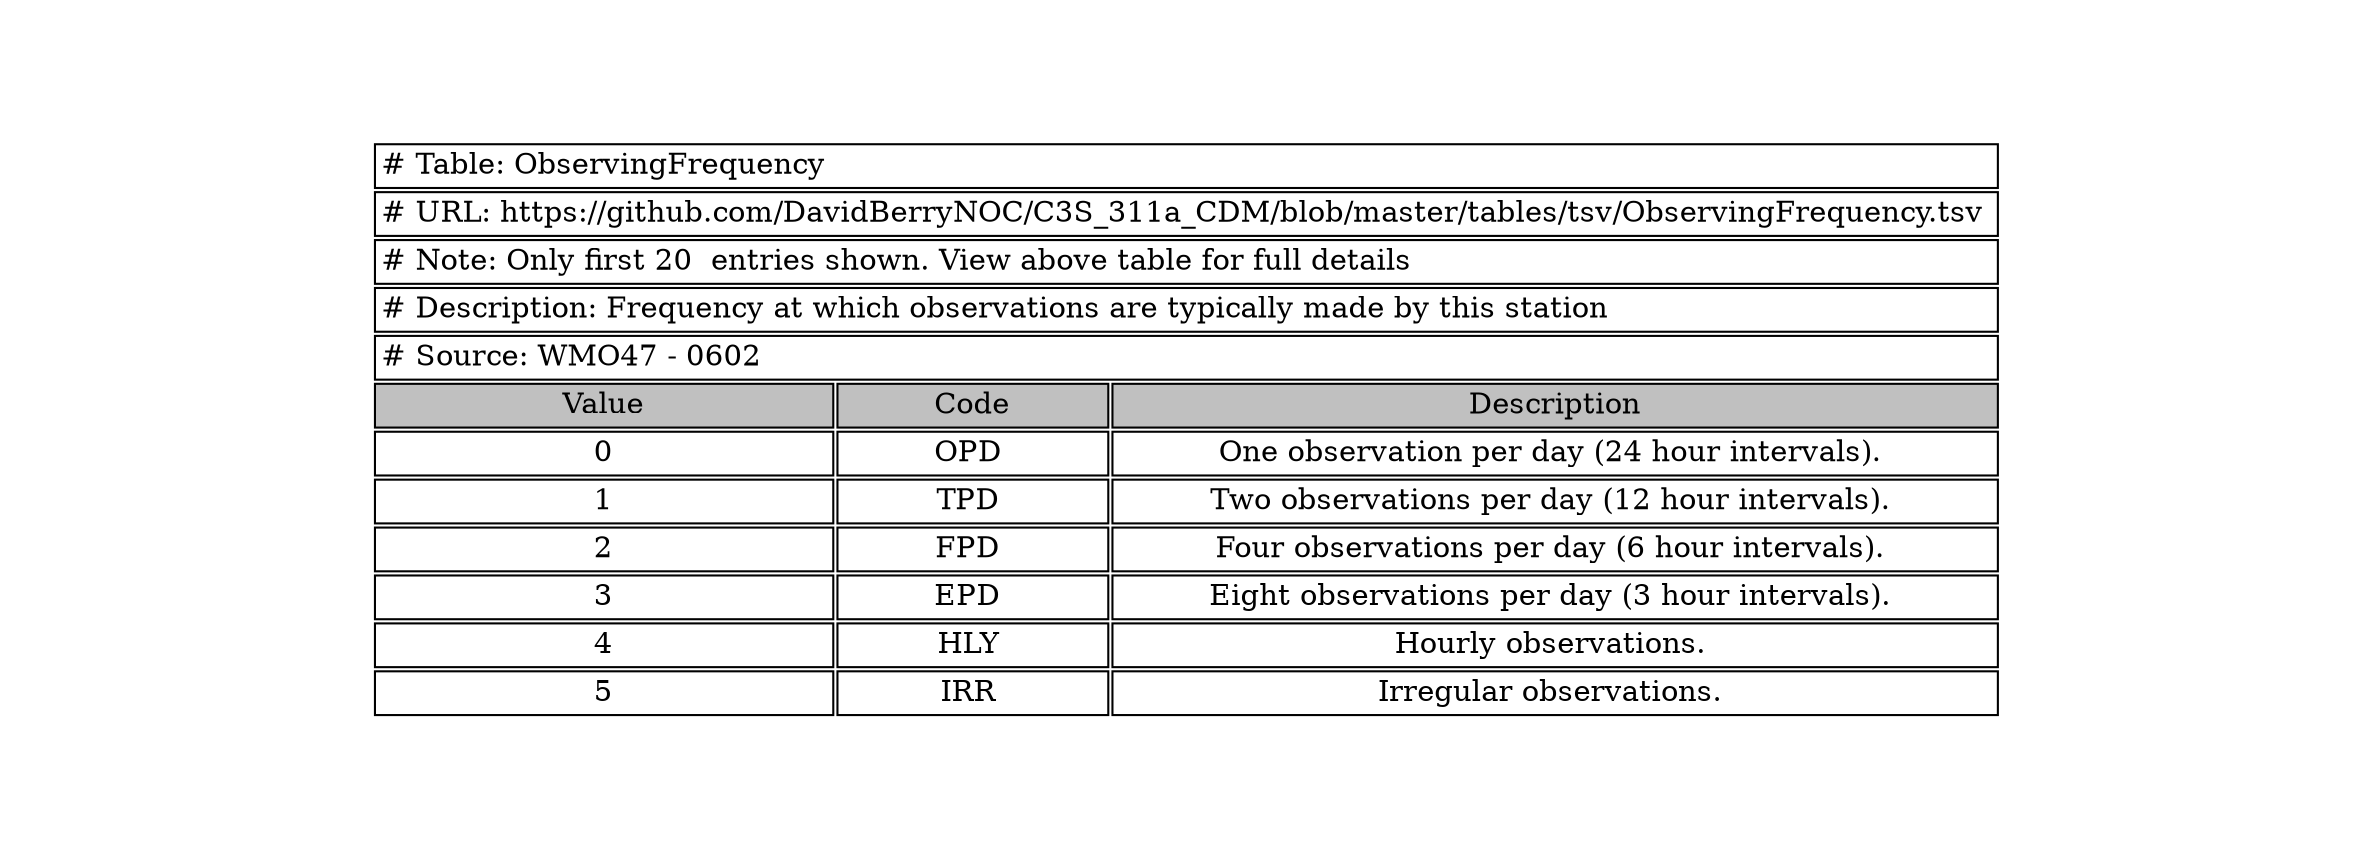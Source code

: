 digraph ObservingFrequency {
node [color=white]
ObservingFrequency [label=<<TABLE BORDER="0" CELLBORDER="1" CELLSPACING="2" COLOR="BLACK">
<TR><TD COLSPAN="3" ALIGN="left" PORT="head"># Table: ObservingFrequency</TD></TR>
<TR><TD COLSPAN="3" ALIGN="left"># URL: https://github.com/DavidBerryNOC/C3S_311a_CDM/blob/master/tables/tsv/ObservingFrequency.tsv</TD></TR>
<TR><TD COLSPAN="3" ALIGN="left"># Note: Only first 20  entries shown. View above table for full details</TD></TR>
<TR><TD ALIGN="left" COLSPAN="3"># Description: Frequency at which observations are typically made by this station</TD></TR>
<TR><TD ALIGN="left" COLSPAN="3"># Source: WMO47 - 0602</TD></TR>
<TR><TD BGCOLOR="GRAY">Value</TD><TD BGCOLOR="GRAY">Code</TD><TD BGCOLOR="GRAY">Description</TD></TR>
<TR><TD>0</TD><TD>OPD </TD><TD>One observation per day (24 hour intervals). </TD></TR>
<TR><TD>1</TD><TD>TPD </TD><TD>Two observations per day (12 hour intervals). </TD></TR>
<TR><TD>2</TD><TD>FPD </TD><TD>Four observations per day (6 hour intervals). </TD></TR>
<TR><TD>3</TD><TD>EPD </TD><TD>Eight observations per day (3 hour intervals). </TD></TR>
<TR><TD>4</TD><TD>HLY </TD><TD>Hourly observations. </TD></TR>
<TR><TD>5</TD><TD>IRR </TD><TD>Irregular observations. </TD></TR>
</TABLE>>];
}
